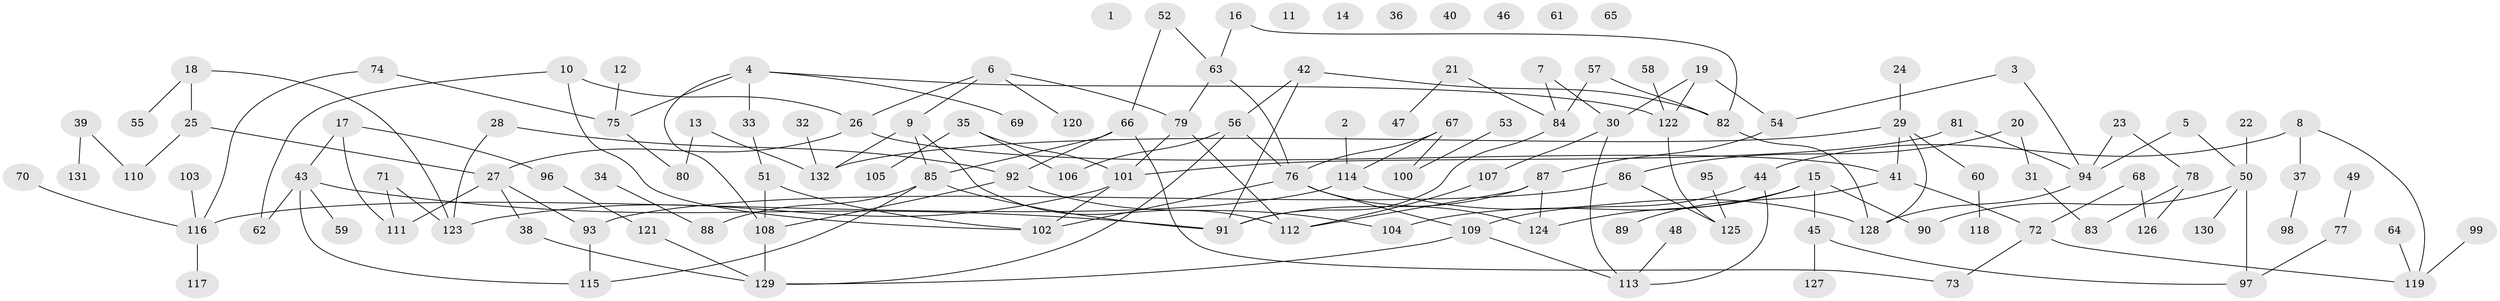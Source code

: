// Generated by graph-tools (version 1.1) at 2025/33/03/09/25 02:33:31]
// undirected, 132 vertices, 166 edges
graph export_dot {
graph [start="1"]
  node [color=gray90,style=filled];
  1;
  2;
  3;
  4;
  5;
  6;
  7;
  8;
  9;
  10;
  11;
  12;
  13;
  14;
  15;
  16;
  17;
  18;
  19;
  20;
  21;
  22;
  23;
  24;
  25;
  26;
  27;
  28;
  29;
  30;
  31;
  32;
  33;
  34;
  35;
  36;
  37;
  38;
  39;
  40;
  41;
  42;
  43;
  44;
  45;
  46;
  47;
  48;
  49;
  50;
  51;
  52;
  53;
  54;
  55;
  56;
  57;
  58;
  59;
  60;
  61;
  62;
  63;
  64;
  65;
  66;
  67;
  68;
  69;
  70;
  71;
  72;
  73;
  74;
  75;
  76;
  77;
  78;
  79;
  80;
  81;
  82;
  83;
  84;
  85;
  86;
  87;
  88;
  89;
  90;
  91;
  92;
  93;
  94;
  95;
  96;
  97;
  98;
  99;
  100;
  101;
  102;
  103;
  104;
  105;
  106;
  107;
  108;
  109;
  110;
  111;
  112;
  113;
  114;
  115;
  116;
  117;
  118;
  119;
  120;
  121;
  122;
  123;
  124;
  125;
  126;
  127;
  128;
  129;
  130;
  131;
  132;
  2 -- 114;
  3 -- 54;
  3 -- 94;
  4 -- 33;
  4 -- 69;
  4 -- 75;
  4 -- 108;
  4 -- 122;
  5 -- 50;
  5 -- 94;
  6 -- 9;
  6 -- 26;
  6 -- 79;
  6 -- 120;
  7 -- 30;
  7 -- 84;
  8 -- 37;
  8 -- 44;
  8 -- 119;
  9 -- 85;
  9 -- 112;
  9 -- 132;
  10 -- 26;
  10 -- 62;
  10 -- 102;
  12 -- 75;
  13 -- 80;
  13 -- 132;
  15 -- 45;
  15 -- 90;
  15 -- 104;
  15 -- 124;
  16 -- 63;
  16 -- 82;
  17 -- 43;
  17 -- 96;
  17 -- 111;
  18 -- 25;
  18 -- 55;
  18 -- 123;
  19 -- 30;
  19 -- 54;
  19 -- 122;
  20 -- 31;
  20 -- 86;
  21 -- 47;
  21 -- 84;
  22 -- 50;
  23 -- 78;
  23 -- 94;
  24 -- 29;
  25 -- 27;
  25 -- 110;
  26 -- 27;
  26 -- 41;
  27 -- 38;
  27 -- 93;
  27 -- 111;
  28 -- 92;
  28 -- 123;
  29 -- 41;
  29 -- 60;
  29 -- 128;
  29 -- 132;
  30 -- 107;
  30 -- 113;
  31 -- 83;
  32 -- 132;
  33 -- 51;
  34 -- 88;
  35 -- 101;
  35 -- 105;
  35 -- 106;
  37 -- 98;
  38 -- 129;
  39 -- 110;
  39 -- 131;
  41 -- 72;
  41 -- 89;
  42 -- 56;
  42 -- 82;
  42 -- 91;
  43 -- 59;
  43 -- 62;
  43 -- 91;
  43 -- 115;
  44 -- 109;
  44 -- 113;
  45 -- 97;
  45 -- 127;
  48 -- 113;
  49 -- 77;
  50 -- 90;
  50 -- 97;
  50 -- 130;
  51 -- 102;
  51 -- 108;
  52 -- 63;
  52 -- 66;
  53 -- 100;
  54 -- 87;
  56 -- 76;
  56 -- 106;
  56 -- 129;
  57 -- 82;
  57 -- 84;
  58 -- 122;
  60 -- 118;
  63 -- 76;
  63 -- 79;
  64 -- 119;
  66 -- 73;
  66 -- 85;
  66 -- 92;
  67 -- 76;
  67 -- 100;
  67 -- 114;
  68 -- 72;
  68 -- 126;
  70 -- 116;
  71 -- 111;
  71 -- 123;
  72 -- 73;
  72 -- 119;
  74 -- 75;
  74 -- 116;
  75 -- 80;
  76 -- 102;
  76 -- 109;
  76 -- 124;
  77 -- 97;
  78 -- 83;
  78 -- 126;
  79 -- 101;
  79 -- 112;
  81 -- 94;
  81 -- 101;
  82 -- 128;
  84 -- 91;
  85 -- 88;
  85 -- 91;
  85 -- 115;
  86 -- 93;
  86 -- 125;
  87 -- 91;
  87 -- 112;
  87 -- 124;
  92 -- 104;
  92 -- 108;
  93 -- 115;
  94 -- 128;
  95 -- 125;
  96 -- 121;
  99 -- 119;
  101 -- 102;
  101 -- 123;
  103 -- 116;
  107 -- 112;
  108 -- 129;
  109 -- 113;
  109 -- 129;
  114 -- 116;
  114 -- 128;
  116 -- 117;
  121 -- 129;
  122 -- 125;
}
